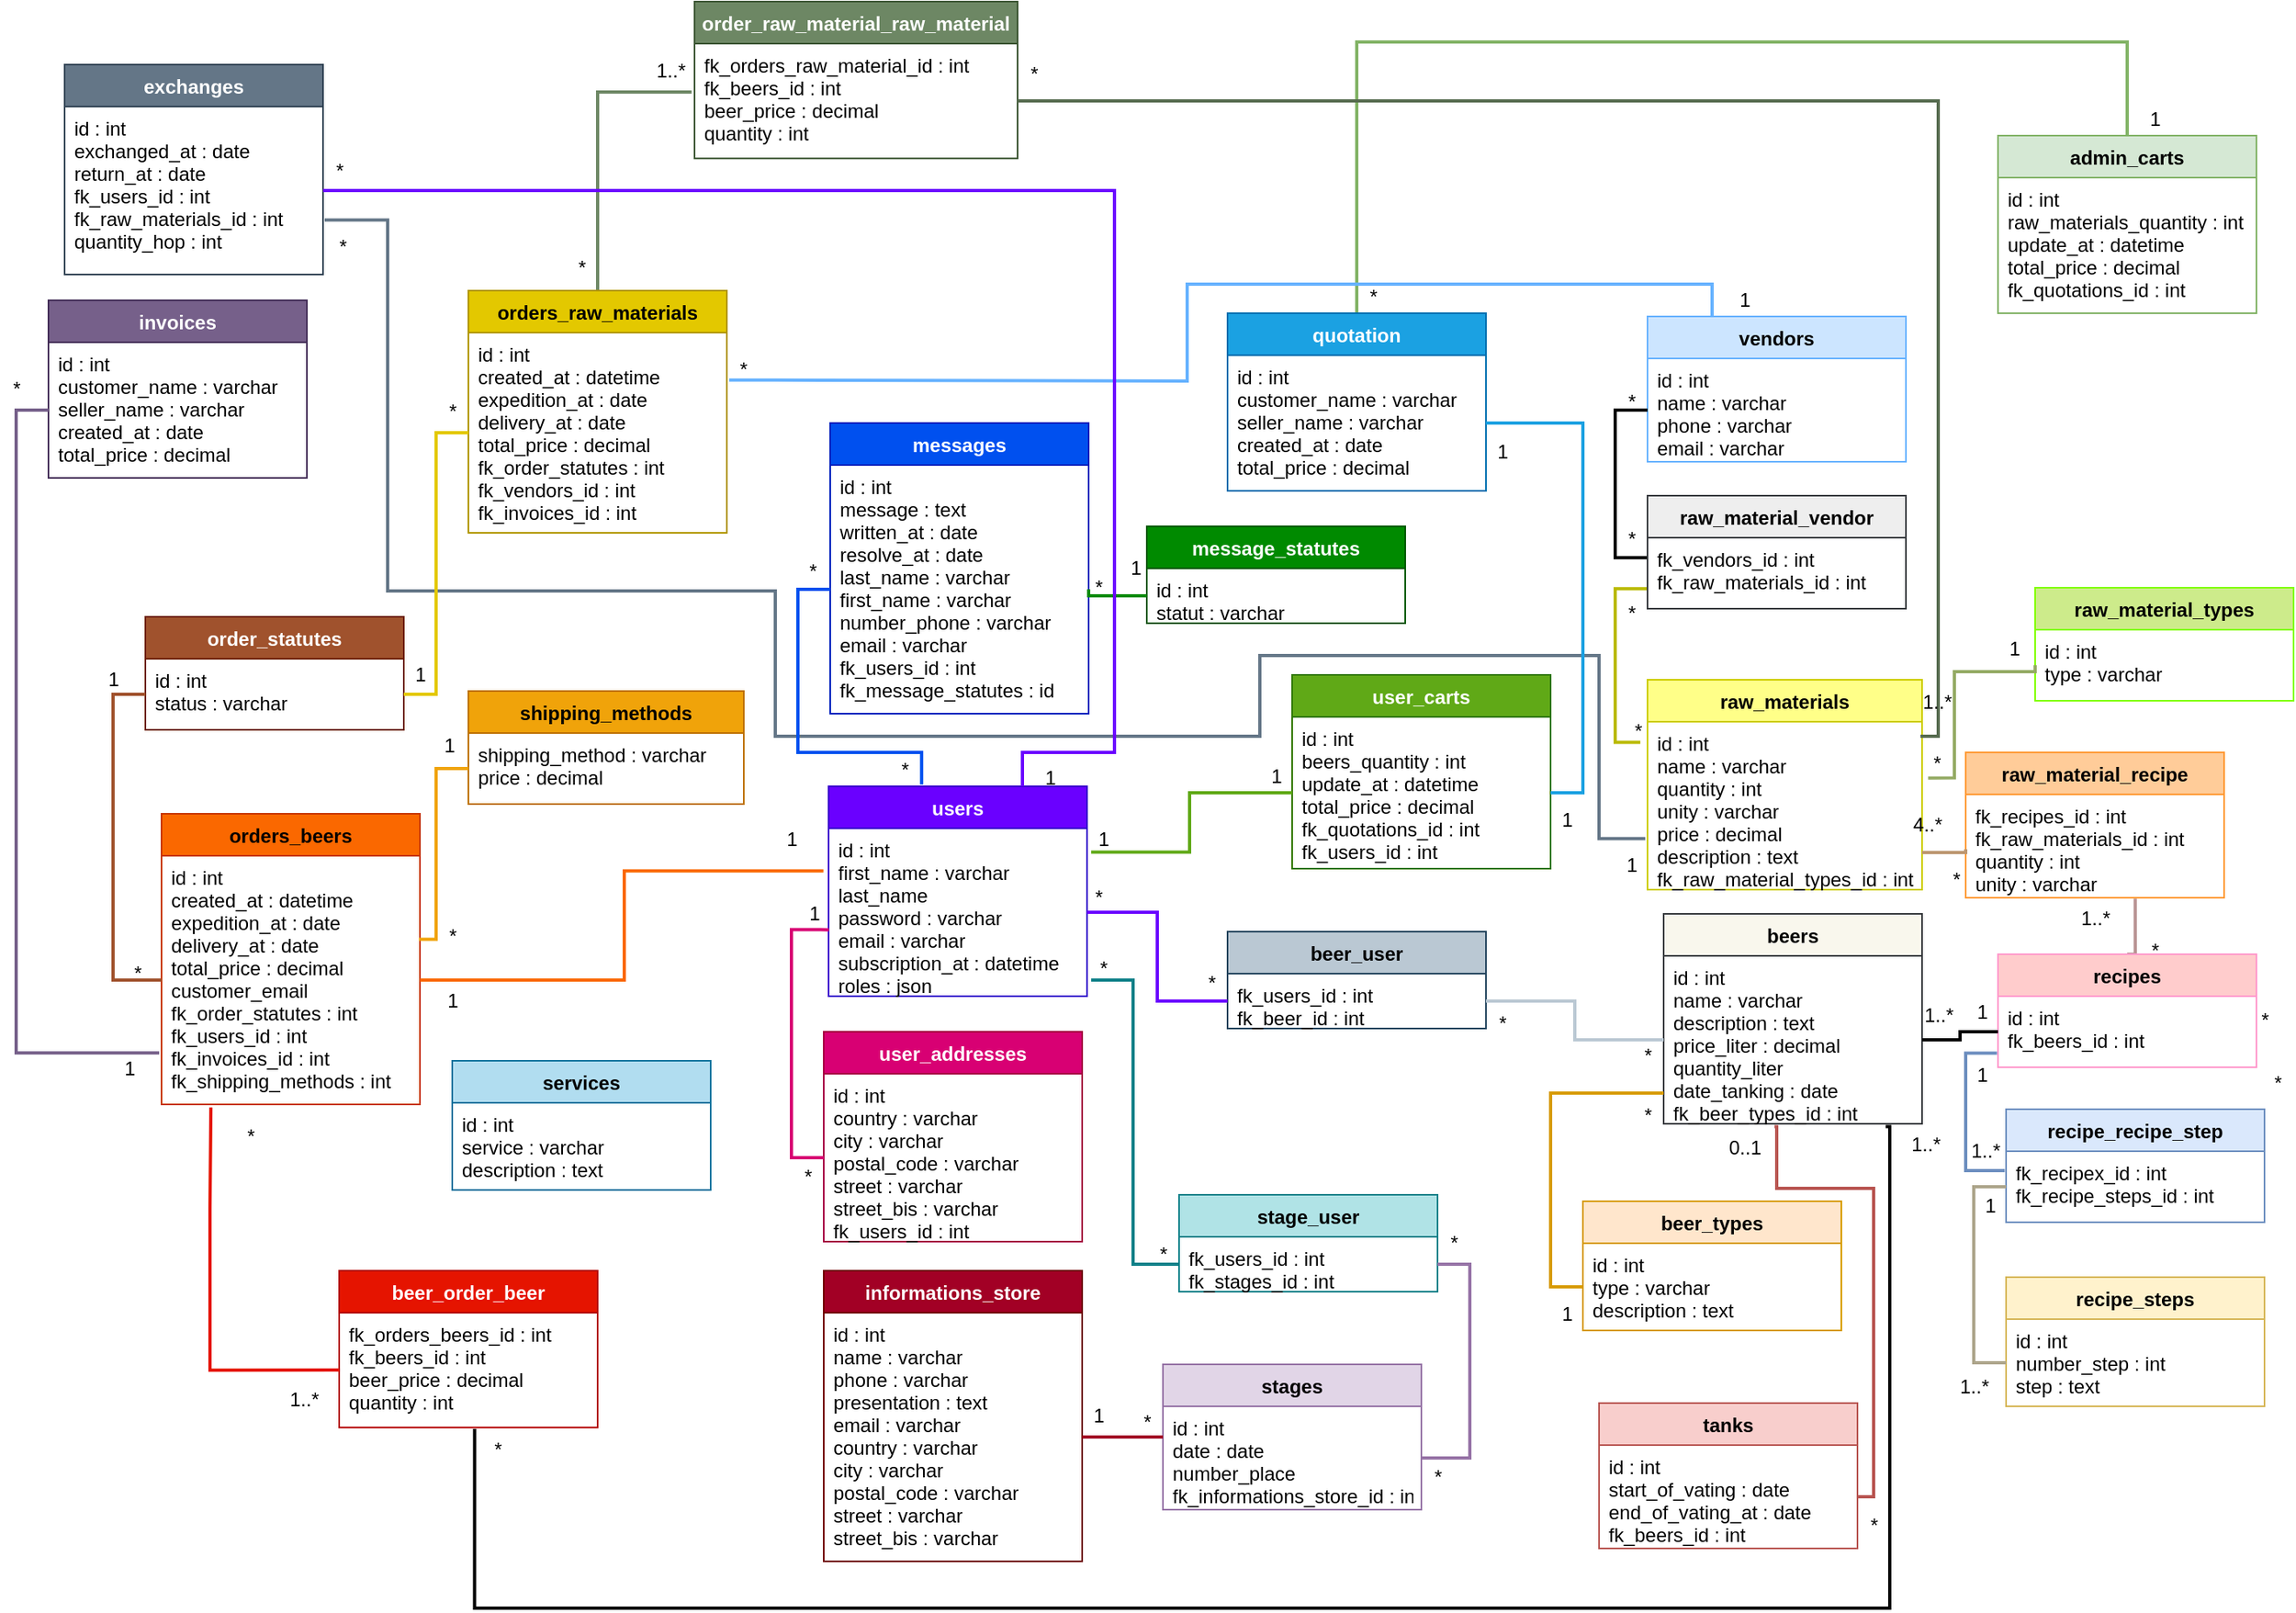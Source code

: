 <mxfile version="19.0.2" type="github">
  <diagram id="3joNfqiMldyADx630EAr" name="Page-1">
    <mxGraphModel dx="2207" dy="2201" grid="1" gridSize="10" guides="1" tooltips="1" connect="1" arrows="1" fold="1" page="1" pageScale="1" pageWidth="1169" pageHeight="1654" math="0" shadow="0">
      <root>
        <mxCell id="0" />
        <mxCell id="1" parent="0" />
        <mxCell id="xe1XbNpkh3Ero6X11A4U-101" value="users" style="swimlane;fontStyle=1;align=center;verticalAlign=top;childLayout=stackLayout;horizontal=1;startSize=26;horizontalStack=0;resizeParent=1;resizeParentMax=0;resizeLast=0;collapsible=1;marginBottom=0;fillColor=#6a00ff;fontColor=#ffffff;strokeColor=#3700CC;" parent="1" vertex="1">
          <mxGeometry x="53" y="311" width="160" height="130" as="geometry" />
        </mxCell>
        <mxCell id="xe1XbNpkh3Ero6X11A4U-102" value="id : int&#xa;first_name : varchar&#xa;last_name&#xa;password : varchar&#xa;email : varchar&#xa;subscription_at : datetime&#xa;roles : json" style="text;strokeColor=none;fillColor=none;align=left;verticalAlign=top;spacingLeft=4;spacingRight=4;overflow=hidden;rotatable=0;points=[[0,0.5],[1,0.5]];portConstraint=eastwest;" parent="xe1XbNpkh3Ero6X11A4U-101" vertex="1">
          <mxGeometry y="26" width="160" height="104" as="geometry" />
        </mxCell>
        <mxCell id="xe1XbNpkh3Ero6X11A4U-316" style="edgeStyle=orthogonalEdgeStyle;rounded=0;orthogonalLoop=1;jettySize=auto;html=1;entryX=0.524;entryY=1.013;entryDx=0;entryDy=0;entryPerimeter=0;endArrow=none;endFill=0;exitX=0.859;exitY=1.017;exitDx=0;exitDy=0;exitPerimeter=0;strokeWidth=2;" parent="1" source="xe1XbNpkh3Ero6X11A4U-106" target="xe1XbNpkh3Ero6X11A4U-286" edge="1">
          <mxGeometry relative="1" as="geometry">
            <mxPoint x="700" y="520" as="sourcePoint" />
            <Array as="points">
              <mxPoint x="710" y="522" />
              <mxPoint x="710" y="820" />
              <mxPoint x="-166" y="820" />
            </Array>
          </mxGeometry>
        </mxCell>
        <mxCell id="xe1XbNpkh3Ero6X11A4U-105" value="beers" style="swimlane;fontStyle=1;align=center;verticalAlign=top;childLayout=stackLayout;horizontal=1;startSize=26;horizontalStack=0;resizeParent=1;resizeParentMax=0;resizeLast=0;collapsible=1;marginBottom=0;fillColor=#f9f7ed;strokeColor=#36393d;" parent="1" vertex="1">
          <mxGeometry x="570" y="390" width="160" height="130" as="geometry" />
        </mxCell>
        <mxCell id="xe1XbNpkh3Ero6X11A4U-106" value="id : int&#xa;name : varchar&#xa;description : text &#xa;price_liter : decimal&#xa;quantity_liter&#xa;date_tanking : date&#xa;fk_beer_types_id : int" style="text;strokeColor=none;fillColor=none;align=left;verticalAlign=top;spacingLeft=4;spacingRight=4;overflow=hidden;rotatable=0;points=[[0,0.5],[1,0.5]];portConstraint=eastwest;" parent="xe1XbNpkh3Ero6X11A4U-105" vertex="1">
          <mxGeometry y="26" width="160" height="104" as="geometry" />
        </mxCell>
        <mxCell id="xe1XbNpkh3Ero6X11A4U-107" value="beer_types" style="swimlane;fontStyle=1;align=center;verticalAlign=top;childLayout=stackLayout;horizontal=1;startSize=26;horizontalStack=0;resizeParent=1;resizeParentMax=0;resizeLast=0;collapsible=1;marginBottom=0;fillColor=#ffe6cc;strokeColor=#d79b00;" parent="1" vertex="1">
          <mxGeometry x="520" y="568" width="160" height="80" as="geometry" />
        </mxCell>
        <mxCell id="xe1XbNpkh3Ero6X11A4U-108" value="id : int&#xa;type : varchar&#xa;description : text" style="text;strokeColor=none;fillColor=none;align=left;verticalAlign=top;spacingLeft=4;spacingRight=4;overflow=hidden;rotatable=0;points=[[0,0.5],[1,0.5]];portConstraint=eastwest;" parent="xe1XbNpkh3Ero6X11A4U-107" vertex="1">
          <mxGeometry y="26" width="160" height="54" as="geometry" />
        </mxCell>
        <mxCell id="xe1XbNpkh3Ero6X11A4U-109" value="messages" style="swimlane;fontStyle=1;align=center;verticalAlign=top;childLayout=stackLayout;horizontal=1;startSize=26;horizontalStack=0;resizeParent=1;resizeParentMax=0;resizeLast=0;collapsible=1;marginBottom=0;fillColor=#0050ef;fontColor=#ffffff;strokeColor=#001DBC;" parent="1" vertex="1">
          <mxGeometry x="54" y="86" width="160" height="180" as="geometry" />
        </mxCell>
        <mxCell id="xe1XbNpkh3Ero6X11A4U-110" value="id : int&#xa;message : text&#xa;written_at : date&#xa;resolve_at : date&#xa;last_name : varchar&#xa;first_name : varchar&#xa;number_phone : varchar&#xa;email : varchar&#xa;fk_users_id : int&#xa;fk_message_statutes : id" style="text;strokeColor=none;fillColor=none;align=left;verticalAlign=top;spacingLeft=4;spacingRight=4;overflow=hidden;rotatable=0;points=[[0,0.5],[1,0.5]];portConstraint=eastwest;" parent="xe1XbNpkh3Ero6X11A4U-109" vertex="1">
          <mxGeometry y="26" width="160" height="154" as="geometry" />
        </mxCell>
        <mxCell id="xe1XbNpkh3Ero6X11A4U-111" value="informations_store" style="swimlane;fontStyle=1;align=center;verticalAlign=top;childLayout=stackLayout;horizontal=1;startSize=26;horizontalStack=0;resizeParent=1;resizeParentMax=0;resizeLast=0;collapsible=1;marginBottom=0;fillColor=#a20025;fontColor=#ffffff;strokeColor=#6F0000;" parent="1" vertex="1">
          <mxGeometry x="50" y="611" width="160" height="180" as="geometry" />
        </mxCell>
        <mxCell id="xe1XbNpkh3Ero6X11A4U-112" value="id : int&#xa;name : varchar&#xa;phone : varchar&#xa;presentation : text&#xa;email : varchar&#xa;country : varchar&#xa;city : varchar&#xa;postal_code : varchar&#xa;street : varchar&#xa;street_bis : varchar" style="text;strokeColor=none;fillColor=none;align=left;verticalAlign=top;spacingLeft=4;spacingRight=4;overflow=hidden;rotatable=0;points=[[0,0.5],[1,0.5]];portConstraint=eastwest;" parent="xe1XbNpkh3Ero6X11A4U-111" vertex="1">
          <mxGeometry y="26" width="160" height="154" as="geometry" />
        </mxCell>
        <mxCell id="xe1XbNpkh3Ero6X11A4U-113" value="stages" style="swimlane;fontStyle=1;align=center;verticalAlign=top;childLayout=stackLayout;horizontal=1;startSize=26;horizontalStack=0;resizeParent=1;resizeParentMax=0;resizeLast=0;collapsible=1;marginBottom=0;fillColor=#e1d5e7;strokeColor=#9673a6;" parent="1" vertex="1">
          <mxGeometry x="260" y="669" width="160" height="90" as="geometry" />
        </mxCell>
        <mxCell id="xe1XbNpkh3Ero6X11A4U-114" value="id : int&#xa;date : date&#xa;number_place&#xa;fk_informations_store_id : int" style="text;strokeColor=none;fillColor=none;align=left;verticalAlign=top;spacingLeft=4;spacingRight=4;overflow=hidden;rotatable=0;points=[[0,0.5],[1,0.5]];portConstraint=eastwest;" parent="xe1XbNpkh3Ero6X11A4U-113" vertex="1">
          <mxGeometry y="26" width="160" height="64" as="geometry" />
        </mxCell>
        <mxCell id="xe1XbNpkh3Ero6X11A4U-117" value="vendors" style="swimlane;fontStyle=1;align=center;verticalAlign=top;childLayout=stackLayout;horizontal=1;startSize=26;horizontalStack=0;resizeParent=1;resizeParentMax=0;resizeLast=0;collapsible=1;marginBottom=0;fillColor=#cce5ff;strokeColor=#66B2FF;" parent="1" vertex="1">
          <mxGeometry x="560" y="20" width="160" height="90" as="geometry" />
        </mxCell>
        <mxCell id="xe1XbNpkh3Ero6X11A4U-118" value="id : int&#xa;name : varchar&#xa;phone : varchar&#xa;email : varchar" style="text;strokeColor=none;fillColor=none;align=left;verticalAlign=top;spacingLeft=4;spacingRight=4;overflow=hidden;rotatable=0;points=[[0,0.5],[1,0.5]];portConstraint=eastwest;" parent="xe1XbNpkh3Ero6X11A4U-117" vertex="1">
          <mxGeometry y="26" width="160" height="64" as="geometry" />
        </mxCell>
        <mxCell id="xe1XbNpkh3Ero6X11A4U-119" value="raw_materials" style="swimlane;fontStyle=1;align=center;verticalAlign=top;childLayout=stackLayout;horizontal=1;startSize=26;horizontalStack=0;resizeParent=1;resizeParentMax=0;resizeLast=0;collapsible=1;marginBottom=0;fillColor=#ffff88;strokeColor=#CCCC00;" parent="1" vertex="1">
          <mxGeometry x="560" y="245" width="170" height="130" as="geometry" />
        </mxCell>
        <mxCell id="xe1XbNpkh3Ero6X11A4U-120" value="id : int&#xa;name : varchar&#xa;quantity : int&#xa;unity : varchar&#xa;price : decimal&#xa;description : text&#xa;fk_raw_material_types_id : int" style="text;strokeColor=none;fillColor=none;align=left;verticalAlign=top;spacingLeft=4;spacingRight=4;overflow=hidden;rotatable=0;points=[[0,0.5],[1,0.5]];portConstraint=eastwest;" parent="xe1XbNpkh3Ero6X11A4U-119" vertex="1">
          <mxGeometry y="26" width="170" height="104" as="geometry" />
        </mxCell>
        <mxCell id="xe1XbNpkh3Ero6X11A4U-121" value="tanks" style="swimlane;fontStyle=1;align=center;verticalAlign=top;childLayout=stackLayout;horizontal=1;startSize=26;horizontalStack=0;resizeParent=1;resizeParentMax=0;resizeLast=0;collapsible=1;marginBottom=0;fillColor=#f8cecc;strokeColor=#b85450;" parent="1" vertex="1">
          <mxGeometry x="530" y="693" width="160" height="90" as="geometry" />
        </mxCell>
        <mxCell id="xe1XbNpkh3Ero6X11A4U-122" value="id : int&#xa;start_of_vating : date&#xa;end_of_vating_at : date&#xa;fk_beers_id : int" style="text;strokeColor=none;fillColor=none;align=left;verticalAlign=top;spacingLeft=4;spacingRight=4;overflow=hidden;rotatable=0;points=[[0,0.5],[1,0.5]];portConstraint=eastwest;" parent="xe1XbNpkh3Ero6X11A4U-121" vertex="1">
          <mxGeometry y="26" width="160" height="64" as="geometry" />
        </mxCell>
        <mxCell id="gUZQ7vSBkwNOp9sSndBg-8" style="edgeStyle=orthogonalEdgeStyle;rounded=0;orthogonalLoop=1;jettySize=auto;html=1;endArrow=none;endFill=0;entryX=-0.008;entryY=0.696;entryDx=0;entryDy=0;entryPerimeter=0;exitX=1.006;exitY=0.675;exitDx=0;exitDy=0;exitPerimeter=0;strokeWidth=2;strokeColor=#647687;" parent="1" source="xe1XbNpkh3Ero6X11A4U-126" target="xe1XbNpkh3Ero6X11A4U-120" edge="1">
          <mxGeometry relative="1" as="geometry">
            <mxPoint x="550" y="341.6" as="targetPoint" />
            <Array as="points">
              <mxPoint x="-220" y="-40" />
              <mxPoint x="-220" y="190" />
              <mxPoint x="20" y="190" />
              <mxPoint x="20" y="280" />
              <mxPoint x="320" y="280" />
              <mxPoint x="320" y="230" />
              <mxPoint x="530" y="230" />
              <mxPoint x="530" y="343" />
            </Array>
          </mxGeometry>
        </mxCell>
        <mxCell id="xe1XbNpkh3Ero6X11A4U-125" value="exchanges" style="swimlane;fontStyle=1;align=center;verticalAlign=top;childLayout=stackLayout;horizontal=1;startSize=26;horizontalStack=0;resizeParent=1;resizeParentMax=0;resizeLast=0;collapsible=1;marginBottom=0;fillColor=#647687;fontColor=#ffffff;strokeColor=#314354;" parent="1" vertex="1">
          <mxGeometry x="-420" y="-136" width="160" height="130" as="geometry" />
        </mxCell>
        <mxCell id="xe1XbNpkh3Ero6X11A4U-126" value="id : int&#xa;exchanged_at : date&#xa;return_at : date&#xa;fk_users_id : int&#xa;fk_raw_materials_id : int&#xa;quantity_hop : int" style="text;strokeColor=none;fillColor=none;align=left;verticalAlign=top;spacingLeft=4;spacingRight=4;overflow=hidden;rotatable=0;points=[[0,0.5],[1,0.5]];portConstraint=eastwest;" parent="xe1XbNpkh3Ero6X11A4U-125" vertex="1">
          <mxGeometry y="26" width="160" height="104" as="geometry" />
        </mxCell>
        <mxCell id="xe1XbNpkh3Ero6X11A4U-131" value="user_carts" style="swimlane;fontStyle=1;align=center;verticalAlign=top;childLayout=stackLayout;horizontal=1;startSize=26;horizontalStack=0;resizeParent=1;resizeParentMax=0;resizeLast=0;collapsible=1;marginBottom=0;fillColor=#60a917;fontColor=#ffffff;strokeColor=#2D7600;" parent="1" vertex="1">
          <mxGeometry x="340" y="242" width="160" height="120" as="geometry" />
        </mxCell>
        <mxCell id="xe1XbNpkh3Ero6X11A4U-132" value="id : int&#xa;beers_quantity : int&#xa;update_at : datetime&#xa;total_price : decimal&#xa;fk_quotations_id : int&#xa;fk_users_id : int" style="text;strokeColor=none;fillColor=none;align=left;verticalAlign=top;spacingLeft=4;spacingRight=4;overflow=hidden;rotatable=0;points=[[0,0.5],[1,0.5]];portConstraint=eastwest;" parent="xe1XbNpkh3Ero6X11A4U-131" vertex="1">
          <mxGeometry y="26" width="160" height="94" as="geometry" />
        </mxCell>
        <mxCell id="xe1XbNpkh3Ero6X11A4U-333" style="edgeStyle=orthogonalEdgeStyle;rounded=0;orthogonalLoop=1;jettySize=auto;html=1;entryX=-0.009;entryY=0.422;entryDx=0;entryDy=0;entryPerimeter=0;endArrow=none;endFill=0;strokeWidth=2;strokeColor=#6D8764;" parent="1" source="xe1XbNpkh3Ero6X11A4U-133" target="xe1XbNpkh3Ero6X11A4U-328" edge="1">
          <mxGeometry relative="1" as="geometry" />
        </mxCell>
        <mxCell id="xe1XbNpkh3Ero6X11A4U-133" value="orders_raw_materials" style="swimlane;fontStyle=1;align=center;verticalAlign=top;childLayout=stackLayout;horizontal=1;startSize=26;horizontalStack=0;resizeParent=1;resizeParentMax=0;resizeLast=0;collapsible=1;marginBottom=0;fillColor=#e3c800;fontColor=#000000;strokeColor=#B09500;" parent="1" vertex="1">
          <mxGeometry x="-170" y="4" width="160" height="150" as="geometry" />
        </mxCell>
        <mxCell id="xe1XbNpkh3Ero6X11A4U-134" value="id : int&#xa;created_at : datetime&#xa;expedition_at : date&#xa;delivery_at : date&#xa;total_price : decimal&#xa;fk_order_statutes : int&#xa;fk_vendors_id : int&#xa;fk_invoices_id : int&#xa;" style="text;strokeColor=none;fillColor=none;align=left;verticalAlign=top;spacingLeft=4;spacingRight=4;overflow=hidden;rotatable=0;points=[[0,0.5],[1,0.5]];portConstraint=eastwest;" parent="xe1XbNpkh3Ero6X11A4U-133" vertex="1">
          <mxGeometry y="26" width="160" height="124" as="geometry" />
        </mxCell>
        <mxCell id="xe1XbNpkh3Ero6X11A4U-135" value="orders_beers" style="swimlane;fontStyle=1;align=center;verticalAlign=top;childLayout=stackLayout;horizontal=1;startSize=26;horizontalStack=0;resizeParent=1;resizeParentMax=0;resizeLast=0;collapsible=1;marginBottom=0;fillColor=#fa6800;fontColor=#000000;strokeColor=#C73500;" parent="1" vertex="1">
          <mxGeometry x="-360" y="328" width="160" height="180" as="geometry" />
        </mxCell>
        <mxCell id="xe1XbNpkh3Ero6X11A4U-136" value="id : int&#xa;created_at : datetime&#xa;expedition_at : date&#xa;delivery_at : date&#xa;total_price : decimal&#xa;customer_email&#xa;fk_order_statutes : int&#xa;fk_users_id : int&#xa;fk_invoices_id : int&#xa;fk_shipping_methods : int" style="text;strokeColor=none;fillColor=none;align=left;verticalAlign=top;spacingLeft=4;spacingRight=4;overflow=hidden;rotatable=0;points=[[0,0.5],[1,0.5]];portConstraint=eastwest;" parent="xe1XbNpkh3Ero6X11A4U-135" vertex="1">
          <mxGeometry y="26" width="160" height="154" as="geometry" />
        </mxCell>
        <mxCell id="xe1XbNpkh3Ero6X11A4U-137" value="user_addresses" style="swimlane;fontStyle=1;align=center;verticalAlign=top;childLayout=stackLayout;horizontal=1;startSize=26;horizontalStack=0;resizeParent=1;resizeParentMax=0;resizeLast=0;collapsible=1;marginBottom=0;fillColor=#d80073;fontColor=#ffffff;strokeColor=#A50040;" parent="1" vertex="1">
          <mxGeometry x="50" y="463" width="160" height="130" as="geometry" />
        </mxCell>
        <mxCell id="xe1XbNpkh3Ero6X11A4U-138" value="id : int&#xa;country : varchar&#xa;city : varchar&#xa;postal_code : varchar&#xa;street : varchar&#xa;street_bis : varchar&#xa;fk_users_id : int" style="text;strokeColor=none;fillColor=none;align=left;verticalAlign=top;spacingLeft=4;spacingRight=4;overflow=hidden;rotatable=0;points=[[0,0.5],[1,0.5]];portConstraint=eastwest;" parent="xe1XbNpkh3Ero6X11A4U-137" vertex="1">
          <mxGeometry y="26" width="160" height="104" as="geometry" />
        </mxCell>
        <mxCell id="xe1XbNpkh3Ero6X11A4U-141" value="*" style="text;html=1;align=center;verticalAlign=middle;resizable=0;points=[];autosize=1;strokeColor=none;fillColor=none;" parent="1" vertex="1">
          <mxGeometry x="30" y="543" width="20" height="20" as="geometry" />
        </mxCell>
        <mxCell id="xe1XbNpkh3Ero6X11A4U-142" value="services" style="swimlane;fontStyle=1;align=center;verticalAlign=top;childLayout=stackLayout;horizontal=1;startSize=26;horizontalStack=0;resizeParent=1;resizeParentMax=0;resizeLast=0;collapsible=1;marginBottom=0;fillColor=#b1ddf0;strokeColor=#10739e;" parent="1" vertex="1">
          <mxGeometry x="-180" y="481" width="160" height="80" as="geometry" />
        </mxCell>
        <mxCell id="xe1XbNpkh3Ero6X11A4U-143" value="id : int&#xa;service : varchar&#xa;description : text" style="text;strokeColor=none;fillColor=none;align=left;verticalAlign=top;spacingLeft=4;spacingRight=4;overflow=hidden;rotatable=0;points=[[0,0.5],[1,0.5]];portConstraint=eastwest;" parent="xe1XbNpkh3Ero6X11A4U-142" vertex="1">
          <mxGeometry y="26" width="160" height="54" as="geometry" />
        </mxCell>
        <mxCell id="xe1XbNpkh3Ero6X11A4U-153" value="stage_user" style="swimlane;fontStyle=1;align=center;verticalAlign=top;childLayout=stackLayout;horizontal=1;startSize=26;horizontalStack=0;resizeParent=1;resizeParentMax=0;resizeLast=0;collapsible=1;marginBottom=0;fillColor=#b0e3e6;strokeColor=#0e8088;" parent="1" vertex="1">
          <mxGeometry x="270" y="564" width="160" height="60" as="geometry" />
        </mxCell>
        <mxCell id="xe1XbNpkh3Ero6X11A4U-154" value="fk_users_id : int&#xa;fk_stages_id : int" style="text;strokeColor=none;fillColor=none;align=left;verticalAlign=top;spacingLeft=4;spacingRight=4;overflow=hidden;rotatable=0;points=[[0,0.5],[1,0.5]];portConstraint=eastwest;" parent="xe1XbNpkh3Ero6X11A4U-153" vertex="1">
          <mxGeometry y="26" width="160" height="34" as="geometry" />
        </mxCell>
        <mxCell id="xe1XbNpkh3Ero6X11A4U-156" value="" style="group" parent="1" vertex="1" connectable="0">
          <mxGeometry x="34" y="351" width="20" height="20" as="geometry" />
        </mxCell>
        <mxCell id="xe1XbNpkh3Ero6X11A4U-139" style="edgeStyle=orthogonalEdgeStyle;rounded=0;orthogonalLoop=1;jettySize=auto;html=1;exitX=0;exitY=0.5;exitDx=0;exitDy=0;entryX=0.001;entryY=0.604;entryDx=0;entryDy=0;entryPerimeter=0;endArrow=none;endFill=0;strokeWidth=2;strokeColor=#D80073;" parent="xe1XbNpkh3Ero6X11A4U-156" source="xe1XbNpkh3Ero6X11A4U-138" target="xe1XbNpkh3Ero6X11A4U-102" edge="1">
          <mxGeometry relative="1" as="geometry" />
        </mxCell>
        <mxCell id="xe1XbNpkh3Ero6X11A4U-157" style="edgeStyle=orthogonalEdgeStyle;rounded=0;orthogonalLoop=1;jettySize=auto;html=1;exitX=1;exitY=0.5;exitDx=0;exitDy=0;entryX=1;entryY=0.5;entryDx=0;entryDy=0;endArrow=none;endFill=0;strokeWidth=2;strokeColor=#9673A6;" parent="1" source="xe1XbNpkh3Ero6X11A4U-114" target="xe1XbNpkh3Ero6X11A4U-154" edge="1">
          <mxGeometry relative="1" as="geometry" />
        </mxCell>
        <mxCell id="xe1XbNpkh3Ero6X11A4U-158" style="edgeStyle=orthogonalEdgeStyle;rounded=0;orthogonalLoop=1;jettySize=auto;html=1;exitX=1.016;exitY=0.904;exitDx=0;exitDy=0;entryX=0;entryY=0.5;entryDx=0;entryDy=0;endArrow=none;endFill=0;exitPerimeter=0;strokeWidth=2;strokeColor=#0E8088;" parent="1" source="xe1XbNpkh3Ero6X11A4U-102" target="xe1XbNpkh3Ero6X11A4U-154" edge="1">
          <mxGeometry relative="1" as="geometry" />
        </mxCell>
        <mxCell id="xe1XbNpkh3Ero6X11A4U-159" value="*" style="text;html=1;align=center;verticalAlign=middle;resizable=0;points=[];autosize=1;strokeColor=none;fillColor=none;" parent="1" vertex="1">
          <mxGeometry x="430" y="584" width="20" height="20" as="geometry" />
        </mxCell>
        <mxCell id="xe1XbNpkh3Ero6X11A4U-160" value="*" style="text;html=1;align=center;verticalAlign=middle;resizable=0;points=[];autosize=1;strokeColor=none;fillColor=none;" parent="1" vertex="1">
          <mxGeometry x="420" y="729" width="20" height="20" as="geometry" />
        </mxCell>
        <mxCell id="xe1XbNpkh3Ero6X11A4U-161" value="*" style="text;html=1;align=center;verticalAlign=middle;resizable=0;points=[];autosize=1;strokeColor=none;fillColor=none;" parent="1" vertex="1">
          <mxGeometry x="213" y="414" width="20" height="20" as="geometry" />
        </mxCell>
        <mxCell id="xe1XbNpkh3Ero6X11A4U-162" value="*" style="text;html=1;align=center;verticalAlign=middle;resizable=0;points=[];autosize=1;strokeColor=none;fillColor=none;" parent="1" vertex="1">
          <mxGeometry x="250" y="591" width="20" height="20" as="geometry" />
        </mxCell>
        <mxCell id="xe1XbNpkh3Ero6X11A4U-164" value="message_statutes" style="swimlane;fontStyle=1;align=center;verticalAlign=top;childLayout=stackLayout;horizontal=1;startSize=26;horizontalStack=0;resizeParent=1;resizeParentMax=0;resizeLast=0;collapsible=1;marginBottom=0;fillColor=#008a00;fontColor=#ffffff;strokeColor=#005700;" parent="1" vertex="1">
          <mxGeometry x="250" y="150" width="160" height="60" as="geometry" />
        </mxCell>
        <mxCell id="xe1XbNpkh3Ero6X11A4U-165" value="id : int&#xa;statut : varchar" style="text;strokeColor=none;fillColor=none;align=left;verticalAlign=top;spacingLeft=4;spacingRight=4;overflow=hidden;rotatable=0;points=[[0,0.5],[1,0.5]];portConstraint=eastwest;" parent="xe1XbNpkh3Ero6X11A4U-164" vertex="1">
          <mxGeometry y="26" width="160" height="34" as="geometry" />
        </mxCell>
        <mxCell id="xe1XbNpkh3Ero6X11A4U-140" value="1" style="text;html=1;align=center;verticalAlign=middle;resizable=0;points=[];autosize=1;strokeColor=none;fillColor=none;" parent="1" vertex="1">
          <mxGeometry x="34" y="380" width="20" height="20" as="geometry" />
        </mxCell>
        <mxCell id="xe1XbNpkh3Ero6X11A4U-166" style="edgeStyle=orthogonalEdgeStyle;rounded=0;orthogonalLoop=1;jettySize=auto;html=1;exitX=0;exitY=0.5;exitDx=0;exitDy=0;entryX=0.36;entryY=-0.009;entryDx=0;entryDy=0;entryPerimeter=0;endArrow=none;endFill=0;strokeWidth=2;strokeColor=#0050EF;" parent="1" source="xe1XbNpkh3Ero6X11A4U-110" target="xe1XbNpkh3Ero6X11A4U-101" edge="1">
          <mxGeometry relative="1" as="geometry">
            <Array as="points">
              <mxPoint x="34" y="189" />
              <mxPoint x="34" y="290" />
              <mxPoint x="111" y="290" />
            </Array>
          </mxGeometry>
        </mxCell>
        <mxCell id="xe1XbNpkh3Ero6X11A4U-167" value="*" style="text;html=1;align=center;verticalAlign=middle;resizable=0;points=[];autosize=1;strokeColor=none;fillColor=none;" parent="1" vertex="1">
          <mxGeometry x="90" y="291" width="20" height="20" as="geometry" />
        </mxCell>
        <mxCell id="xe1XbNpkh3Ero6X11A4U-168" value="*" style="text;html=1;align=center;verticalAlign=middle;resizable=0;points=[];autosize=1;strokeColor=none;fillColor=none;" parent="1" vertex="1">
          <mxGeometry x="33" y="168" width="20" height="20" as="geometry" />
        </mxCell>
        <mxCell id="xe1XbNpkh3Ero6X11A4U-169" style="edgeStyle=orthogonalEdgeStyle;rounded=0;orthogonalLoop=1;jettySize=auto;html=1;exitX=0;exitY=0.5;exitDx=0;exitDy=0;entryX=1;entryY=0.5;entryDx=0;entryDy=0;endArrow=none;endFill=0;strokeWidth=2;strokeColor=#008A00;" parent="1" source="xe1XbNpkh3Ero6X11A4U-165" target="xe1XbNpkh3Ero6X11A4U-110" edge="1">
          <mxGeometry relative="1" as="geometry" />
        </mxCell>
        <mxCell id="xe1XbNpkh3Ero6X11A4U-170" value="*" style="text;html=1;align=center;verticalAlign=middle;resizable=0;points=[];autosize=1;strokeColor=none;fillColor=none;" parent="1" vertex="1">
          <mxGeometry x="210" y="178" width="20" height="20" as="geometry" />
        </mxCell>
        <mxCell id="xe1XbNpkh3Ero6X11A4U-171" value="1" style="text;html=1;align=center;verticalAlign=middle;resizable=0;points=[];autosize=1;strokeColor=none;fillColor=none;" parent="1" vertex="1">
          <mxGeometry x="233" y="166" width="20" height="20" as="geometry" />
        </mxCell>
        <mxCell id="xe1XbNpkh3Ero6X11A4U-303" style="edgeStyle=orthogonalEdgeStyle;rounded=0;orthogonalLoop=1;jettySize=auto;html=1;exitX=0.5;exitY=0;exitDx=0;exitDy=0;endArrow=none;endFill=0;strokeWidth=2;strokeColor=#82B366;" parent="1" source="xe1XbNpkh3Ero6X11A4U-172" target="xe1XbNpkh3Ero6X11A4U-295" edge="1">
          <mxGeometry relative="1" as="geometry">
            <Array as="points">
              <mxPoint x="857" y="-150" />
              <mxPoint x="380" y="-150" />
            </Array>
          </mxGeometry>
        </mxCell>
        <mxCell id="xe1XbNpkh3Ero6X11A4U-172" value="admin_carts" style="swimlane;fontStyle=1;align=center;verticalAlign=top;childLayout=stackLayout;horizontal=1;startSize=26;horizontalStack=0;resizeParent=1;resizeParentMax=0;resizeLast=0;collapsible=1;marginBottom=0;fillColor=#d5e8d4;strokeColor=#82b366;" parent="1" vertex="1">
          <mxGeometry x="777" y="-92" width="160" height="110" as="geometry" />
        </mxCell>
        <mxCell id="xe1XbNpkh3Ero6X11A4U-173" value="id : int&#xa;raw_materials_quantity : int&#xa;update_at : datetime&#xa;total_price : decimal&#xa;fk_quotations_id : int&#xa;" style="text;strokeColor=none;fillColor=none;align=left;verticalAlign=top;spacingLeft=4;spacingRight=4;overflow=hidden;rotatable=0;points=[[0,0.5],[1,0.5]];portConstraint=eastwest;" parent="xe1XbNpkh3Ero6X11A4U-172" vertex="1">
          <mxGeometry y="26" width="160" height="84" as="geometry" />
        </mxCell>
        <mxCell id="xe1XbNpkh3Ero6X11A4U-174" style="edgeStyle=orthogonalEdgeStyle;rounded=0;orthogonalLoop=1;jettySize=auto;html=1;exitX=0;exitY=0.5;exitDx=0;exitDy=0;entryX=1.016;entryY=0.142;entryDx=0;entryDy=0;entryPerimeter=0;endArrow=none;endFill=0;strokeWidth=2;strokeColor=#60A917;" parent="1" source="xe1XbNpkh3Ero6X11A4U-132" target="xe1XbNpkh3Ero6X11A4U-102" edge="1">
          <mxGeometry relative="1" as="geometry" />
        </mxCell>
        <mxCell id="xe1XbNpkh3Ero6X11A4U-175" value="1" style="text;html=1;align=center;verticalAlign=middle;resizable=0;points=[];autosize=1;strokeColor=none;fillColor=none;" parent="1" vertex="1">
          <mxGeometry x="320" y="295" width="20" height="20" as="geometry" />
        </mxCell>
        <mxCell id="xe1XbNpkh3Ero6X11A4U-176" value="1" style="text;html=1;align=center;verticalAlign=middle;resizable=0;points=[];autosize=1;strokeColor=none;fillColor=none;" parent="1" vertex="1">
          <mxGeometry x="213" y="334" width="20" height="20" as="geometry" />
        </mxCell>
        <mxCell id="xe1XbNpkh3Ero6X11A4U-177" value="raw_material_vendor" style="swimlane;fontStyle=1;align=center;verticalAlign=top;childLayout=stackLayout;horizontal=1;startSize=26;horizontalStack=0;resizeParent=1;resizeParentMax=0;resizeLast=0;collapsible=1;marginBottom=0;fillColor=#eeeeee;strokeColor=#36393d;" parent="1" vertex="1">
          <mxGeometry x="560" y="131" width="160" height="70" as="geometry" />
        </mxCell>
        <mxCell id="xe1XbNpkh3Ero6X11A4U-178" value="fk_vendors_id : int&#xa;fk_raw_materials_id : int" style="text;strokeColor=none;fillColor=none;align=left;verticalAlign=top;spacingLeft=4;spacingRight=4;overflow=hidden;rotatable=0;points=[[0,0.5],[1,0.5]];portConstraint=eastwest;" parent="xe1XbNpkh3Ero6X11A4U-177" vertex="1">
          <mxGeometry y="26" width="160" height="44" as="geometry" />
        </mxCell>
        <mxCell id="xe1XbNpkh3Ero6X11A4U-179" style="edgeStyle=orthogonalEdgeStyle;rounded=0;orthogonalLoop=1;jettySize=auto;html=1;exitX=-0.026;exitY=0.123;exitDx=0;exitDy=0;entryX=-0.003;entryY=0.718;entryDx=0;entryDy=0;endArrow=none;endFill=0;entryPerimeter=0;exitPerimeter=0;strokeWidth=2;strokeColor=#BABA00;" parent="1" source="xe1XbNpkh3Ero6X11A4U-120" target="xe1XbNpkh3Ero6X11A4U-178" edge="1">
          <mxGeometry relative="1" as="geometry" />
        </mxCell>
        <mxCell id="xe1XbNpkh3Ero6X11A4U-180" style="edgeStyle=orthogonalEdgeStyle;rounded=0;orthogonalLoop=1;jettySize=auto;html=1;exitX=0;exitY=0.5;exitDx=0;exitDy=0;entryX=-0.003;entryY=0.282;entryDx=0;entryDy=0;entryPerimeter=0;endArrow=none;endFill=0;strokeWidth=2;" parent="1" source="xe1XbNpkh3Ero6X11A4U-118" target="xe1XbNpkh3Ero6X11A4U-178" edge="1">
          <mxGeometry relative="1" as="geometry" />
        </mxCell>
        <mxCell id="xe1XbNpkh3Ero6X11A4U-181" value="*" style="text;html=1;align=center;verticalAlign=middle;resizable=0;points=[];autosize=1;strokeColor=none;fillColor=none;" parent="1" vertex="1">
          <mxGeometry x="544" y="267" width="20" height="20" as="geometry" />
        </mxCell>
        <mxCell id="xe1XbNpkh3Ero6X11A4U-182" value="*" style="text;html=1;align=center;verticalAlign=middle;resizable=0;points=[];autosize=1;strokeColor=none;fillColor=none;" parent="1" vertex="1">
          <mxGeometry x="540" y="194" width="20" height="20" as="geometry" />
        </mxCell>
        <mxCell id="xe1XbNpkh3Ero6X11A4U-183" value="*" style="text;html=1;align=center;verticalAlign=middle;resizable=0;points=[];autosize=1;strokeColor=none;fillColor=none;" parent="1" vertex="1">
          <mxGeometry x="540" y="148" width="20" height="20" as="geometry" />
        </mxCell>
        <mxCell id="xe1XbNpkh3Ero6X11A4U-184" value="*" style="text;html=1;align=center;verticalAlign=middle;resizable=0;points=[];autosize=1;strokeColor=none;fillColor=none;" parent="1" vertex="1">
          <mxGeometry x="540" y="63" width="20" height="20" as="geometry" />
        </mxCell>
        <mxCell id="xe1XbNpkh3Ero6X11A4U-256" style="edgeStyle=orthogonalEdgeStyle;rounded=0;orthogonalLoop=1;jettySize=auto;html=1;exitX=0.5;exitY=0;exitDx=0;exitDy=0;entryX=0.656;entryY=1.009;entryDx=0;entryDy=0;entryPerimeter=0;endArrow=none;endFill=0;strokeWidth=2;strokeColor=#BA9595;" parent="1" source="xe1XbNpkh3Ero6X11A4U-207" target="xe1XbNpkh3Ero6X11A4U-232" edge="1">
          <mxGeometry relative="1" as="geometry" />
        </mxCell>
        <mxCell id="xe1XbNpkh3Ero6X11A4U-207" value="recipes" style="swimlane;fontStyle=1;align=center;verticalAlign=top;childLayout=stackLayout;horizontal=1;startSize=26;horizontalStack=0;resizeParent=1;resizeParentMax=0;resizeLast=0;collapsible=1;marginBottom=0;fillColor=#ffcccc;strokeColor=#FF99CC;" parent="1" vertex="1">
          <mxGeometry x="777" y="415" width="160" height="70" as="geometry" />
        </mxCell>
        <mxCell id="xe1XbNpkh3Ero6X11A4U-208" value="id : int &#xa;fk_beers_id : int" style="text;strokeColor=none;fillColor=none;align=left;verticalAlign=top;spacingLeft=4;spacingRight=4;overflow=hidden;rotatable=0;points=[[0,0.5],[1,0.5]];portConstraint=eastwest;" parent="xe1XbNpkh3Ero6X11A4U-207" vertex="1">
          <mxGeometry y="26" width="160" height="44" as="geometry" />
        </mxCell>
        <mxCell id="xe1XbNpkh3Ero6X11A4U-209" value="recipe_steps" style="swimlane;fontStyle=1;align=center;verticalAlign=top;childLayout=stackLayout;horizontal=1;startSize=26;horizontalStack=0;resizeParent=1;resizeParentMax=0;resizeLast=0;collapsible=1;marginBottom=0;fillColor=#fff2cc;strokeColor=#d6b656;" parent="1" vertex="1">
          <mxGeometry x="782" y="615" width="160" height="80" as="geometry" />
        </mxCell>
        <mxCell id="xe1XbNpkh3Ero6X11A4U-210" value="id : int&#xa;number_step : int&#xa;step : text" style="text;strokeColor=none;fillColor=none;align=left;verticalAlign=top;spacingLeft=4;spacingRight=4;overflow=hidden;rotatable=0;points=[[0,0.5],[1,0.5]];portConstraint=eastwest;" parent="xe1XbNpkh3Ero6X11A4U-209" vertex="1">
          <mxGeometry y="26" width="160" height="54" as="geometry" />
        </mxCell>
        <mxCell id="xe1XbNpkh3Ero6X11A4U-211" value="" style="edgeStyle=orthogonalEdgeStyle;rounded=0;orthogonalLoop=1;jettySize=auto;html=1;endArrow=none;endFill=0;strokeWidth=2;" parent="1" source="xe1XbNpkh3Ero6X11A4U-106" target="xe1XbNpkh3Ero6X11A4U-208" edge="1">
          <mxGeometry relative="1" as="geometry" />
        </mxCell>
        <mxCell id="xe1XbNpkh3Ero6X11A4U-212" value="1..*" style="text;html=1;align=center;verticalAlign=middle;resizable=0;points=[];autosize=1;strokeColor=none;fillColor=none;" parent="1" vertex="1">
          <mxGeometry x="725" y="443" width="30" height="20" as="geometry" />
        </mxCell>
        <mxCell id="xe1XbNpkh3Ero6X11A4U-213" value="1" style="text;html=1;align=center;verticalAlign=middle;resizable=0;points=[];autosize=1;strokeColor=none;fillColor=none;" parent="1" vertex="1">
          <mxGeometry x="757" y="441" width="20" height="20" as="geometry" />
        </mxCell>
        <mxCell id="xe1XbNpkh3Ero6X11A4U-214" value="recipe_recipe_step" style="swimlane;fontStyle=1;align=center;verticalAlign=top;childLayout=stackLayout;horizontal=1;startSize=26;horizontalStack=0;resizeParent=1;resizeParentMax=0;resizeLast=0;collapsible=1;marginBottom=0;fillColor=#dae8fc;strokeColor=#6c8ebf;" parent="1" vertex="1">
          <mxGeometry x="782" y="511" width="160" height="70" as="geometry" />
        </mxCell>
        <mxCell id="xe1XbNpkh3Ero6X11A4U-215" value="fk_recipex_id : int&#xa;fk_recipe_steps_id : int" style="text;strokeColor=none;fillColor=none;align=left;verticalAlign=top;spacingLeft=4;spacingRight=4;overflow=hidden;rotatable=0;points=[[0,0.5],[1,0.5]];portConstraint=eastwest;" parent="xe1XbNpkh3Ero6X11A4U-214" vertex="1">
          <mxGeometry y="26" width="160" height="44" as="geometry" />
        </mxCell>
        <mxCell id="xe1XbNpkh3Ero6X11A4U-216" style="edgeStyle=orthogonalEdgeStyle;rounded=0;orthogonalLoop=1;jettySize=auto;html=1;exitX=0;exitY=0.5;exitDx=0;exitDy=0;entryX=0;entryY=0.5;entryDx=0;entryDy=0;endArrow=none;endFill=0;strokeWidth=2;strokeColor=#ADA58B;" parent="1" source="xe1XbNpkh3Ero6X11A4U-210" target="xe1XbNpkh3Ero6X11A4U-215" edge="1">
          <mxGeometry relative="1" as="geometry" />
        </mxCell>
        <mxCell id="xe1XbNpkh3Ero6X11A4U-217" style="edgeStyle=orthogonalEdgeStyle;rounded=0;orthogonalLoop=1;jettySize=auto;html=1;exitX=-0.005;exitY=0.273;exitDx=0;exitDy=0;entryX=-0.004;entryY=0.8;entryDx=0;entryDy=0;entryPerimeter=0;endArrow=none;endFill=0;exitPerimeter=0;strokeWidth=2;strokeColor=#6C8EBF;" parent="1" source="xe1XbNpkh3Ero6X11A4U-215" target="xe1XbNpkh3Ero6X11A4U-208" edge="1">
          <mxGeometry relative="1" as="geometry" />
        </mxCell>
        <mxCell id="xe1XbNpkh3Ero6X11A4U-218" value="1..*" style="text;html=1;align=center;verticalAlign=middle;resizable=0;points=[];autosize=1;strokeColor=none;fillColor=none;" parent="1" vertex="1">
          <mxGeometry x="747" y="673" width="30" height="20" as="geometry" />
        </mxCell>
        <mxCell id="xe1XbNpkh3Ero6X11A4U-219" value="1" style="text;html=1;align=center;verticalAlign=middle;resizable=0;points=[];autosize=1;strokeColor=none;fillColor=none;" parent="1" vertex="1">
          <mxGeometry x="757" y="480" width="20" height="20" as="geometry" />
        </mxCell>
        <mxCell id="xe1XbNpkh3Ero6X11A4U-220" value="1..*" style="text;html=1;align=center;verticalAlign=middle;resizable=0;points=[];autosize=1;strokeColor=none;fillColor=none;" parent="1" vertex="1">
          <mxGeometry x="754" y="527" width="30" height="20" as="geometry" />
        </mxCell>
        <mxCell id="xe1XbNpkh3Ero6X11A4U-221" value="1" style="text;html=1;align=center;verticalAlign=middle;resizable=0;points=[];autosize=1;strokeColor=none;fillColor=none;" parent="1" vertex="1">
          <mxGeometry x="762" y="561" width="20" height="20" as="geometry" />
        </mxCell>
        <mxCell id="xe1XbNpkh3Ero6X11A4U-222" value="" style="group" parent="1" vertex="1" connectable="0">
          <mxGeometry x="-170" y="252" width="170.5" height="110" as="geometry" />
        </mxCell>
        <mxCell id="xe1XbNpkh3Ero6X11A4U-223" value="shipping_methods" style="swimlane;fontStyle=1;childLayout=stackLayout;horizontal=1;startSize=26;fillColor=#f0a30a;horizontalStack=0;resizeParent=1;resizeParentMax=0;resizeLast=0;collapsible=1;marginBottom=0;fontColor=#000000;strokeColor=#BD7000;" parent="xe1XbNpkh3Ero6X11A4U-222" vertex="1">
          <mxGeometry width="170.5" height="70" as="geometry" />
        </mxCell>
        <mxCell id="xe1XbNpkh3Ero6X11A4U-225" value="shipping_method : varchar&#xa;price : decimal&#xa;" style="text;strokeColor=none;fillColor=none;align=left;verticalAlign=top;spacingLeft=4;spacingRight=4;overflow=hidden;rotatable=0;points=[[0,0.5],[1,0.5]];portConstraint=eastwest;" parent="xe1XbNpkh3Ero6X11A4U-223" vertex="1">
          <mxGeometry y="26" width="170.5" height="44" as="geometry" />
        </mxCell>
        <mxCell id="xe1XbNpkh3Ero6X11A4U-231" value="raw_material_recipe" style="swimlane;fontStyle=1;align=center;verticalAlign=top;childLayout=stackLayout;horizontal=1;startSize=26;horizontalStack=0;resizeParent=1;resizeParentMax=0;resizeLast=0;collapsible=1;marginBottom=0;fillColor=#ffcc99;strokeColor=#FF9933;" parent="1" vertex="1">
          <mxGeometry x="757" y="290" width="160" height="90" as="geometry" />
        </mxCell>
        <mxCell id="xe1XbNpkh3Ero6X11A4U-232" value="fk_recipes_id : int&#xa;fk_raw_materials_id : int&#xa;quantity : int&#xa;unity : varchar" style="text;strokeColor=none;fillColor=none;align=left;verticalAlign=top;spacingLeft=4;spacingRight=4;overflow=hidden;rotatable=0;points=[[0,0.5],[1,0.5]];portConstraint=eastwest;" parent="xe1XbNpkh3Ero6X11A4U-231" vertex="1">
          <mxGeometry y="26" width="160" height="64" as="geometry" />
        </mxCell>
        <mxCell id="xe1XbNpkh3Ero6X11A4U-238" value="*" style="text;html=1;align=center;verticalAlign=middle;resizable=0;points=[];autosize=1;strokeColor=none;fillColor=none;" parent="1" vertex="1">
          <mxGeometry x="932" y="446" width="20" height="20" as="geometry" />
        </mxCell>
        <mxCell id="xe1XbNpkh3Ero6X11A4U-242" value="beer_user" style="swimlane;fontStyle=1;align=center;verticalAlign=top;childLayout=stackLayout;horizontal=1;startSize=26;horizontalStack=0;resizeParent=1;resizeParentMax=0;resizeLast=0;collapsible=1;marginBottom=0;fillColor=#bac8d3;strokeColor=#23445d;" parent="1" vertex="1">
          <mxGeometry x="300" y="401" width="160" height="60" as="geometry" />
        </mxCell>
        <mxCell id="xe1XbNpkh3Ero6X11A4U-243" value="fk_users_id : int&#xa;fk_beer_id : int" style="text;strokeColor=none;fillColor=none;align=left;verticalAlign=top;spacingLeft=4;spacingRight=4;overflow=hidden;rotatable=0;points=[[0,0.5],[1,0.5]];portConstraint=eastwest;" parent="xe1XbNpkh3Ero6X11A4U-242" vertex="1">
          <mxGeometry y="26" width="160" height="34" as="geometry" />
        </mxCell>
        <mxCell id="xe1XbNpkh3Ero6X11A4U-244" style="edgeStyle=orthogonalEdgeStyle;rounded=0;orthogonalLoop=1;jettySize=auto;html=1;exitX=1;exitY=0.5;exitDx=0;exitDy=0;entryX=0;entryY=0.5;entryDx=0;entryDy=0;endArrow=none;endFill=0;strokeWidth=2;strokeColor=#6A00FF;" parent="1" source="xe1XbNpkh3Ero6X11A4U-102" target="xe1XbNpkh3Ero6X11A4U-243" edge="1">
          <mxGeometry relative="1" as="geometry" />
        </mxCell>
        <mxCell id="xe1XbNpkh3Ero6X11A4U-245" style="edgeStyle=orthogonalEdgeStyle;rounded=0;orthogonalLoop=1;jettySize=auto;html=1;exitX=0;exitY=0.5;exitDx=0;exitDy=0;entryX=1;entryY=0.5;entryDx=0;entryDy=0;endArrow=none;endFill=0;strokeWidth=2;strokeColor=#BAC8D3;" parent="1" source="xe1XbNpkh3Ero6X11A4U-106" target="xe1XbNpkh3Ero6X11A4U-243" edge="1">
          <mxGeometry relative="1" as="geometry" />
        </mxCell>
        <mxCell id="xe1XbNpkh3Ero6X11A4U-246" value="*" style="text;html=1;align=center;verticalAlign=middle;resizable=0;points=[];autosize=1;strokeColor=none;fillColor=none;" parent="1" vertex="1">
          <mxGeometry x="210" y="370" width="20" height="20" as="geometry" />
        </mxCell>
        <mxCell id="xe1XbNpkh3Ero6X11A4U-247" value="*" style="text;html=1;align=center;verticalAlign=middle;resizable=0;points=[];autosize=1;strokeColor=none;fillColor=none;" parent="1" vertex="1">
          <mxGeometry x="280" y="423" width="20" height="20" as="geometry" />
        </mxCell>
        <mxCell id="xe1XbNpkh3Ero6X11A4U-248" value="*" style="text;html=1;align=center;verticalAlign=middle;resizable=0;points=[];autosize=1;strokeColor=none;fillColor=none;" parent="1" vertex="1">
          <mxGeometry x="460" y="448" width="20" height="20" as="geometry" />
        </mxCell>
        <mxCell id="xe1XbNpkh3Ero6X11A4U-249" value="*" style="text;html=1;align=center;verticalAlign=middle;resizable=0;points=[];autosize=1;strokeColor=none;fillColor=none;" parent="1" vertex="1">
          <mxGeometry x="550" y="468" width="20" height="20" as="geometry" />
        </mxCell>
        <mxCell id="xe1XbNpkh3Ero6X11A4U-255" value="*" style="text;html=1;align=center;verticalAlign=middle;resizable=0;points=[];autosize=1;strokeColor=none;fillColor=none;" parent="1" vertex="1">
          <mxGeometry x="940" y="485" width="20" height="20" as="geometry" />
        </mxCell>
        <mxCell id="xe1XbNpkh3Ero6X11A4U-257" style="edgeStyle=orthogonalEdgeStyle;rounded=0;orthogonalLoop=1;jettySize=auto;html=1;endArrow=none;endFill=0;strokeWidth=2;strokeColor=#BD9771;" parent="1" edge="1">
          <mxGeometry relative="1" as="geometry">
            <mxPoint x="730" y="352" as="sourcePoint" />
            <mxPoint x="757" y="350" as="targetPoint" />
            <Array as="points">
              <mxPoint x="757" y="352" />
            </Array>
          </mxGeometry>
        </mxCell>
        <mxCell id="xe1XbNpkh3Ero6X11A4U-258" value="*" style="text;html=1;align=center;verticalAlign=middle;resizable=0;points=[];autosize=1;strokeColor=none;fillColor=none;" parent="1" vertex="1">
          <mxGeometry x="864" y="403" width="20" height="20" as="geometry" />
        </mxCell>
        <mxCell id="xe1XbNpkh3Ero6X11A4U-259" value="1..*" style="text;html=1;align=center;verticalAlign=middle;resizable=0;points=[];autosize=1;strokeColor=none;fillColor=none;" parent="1" vertex="1">
          <mxGeometry x="822" y="383" width="30" height="20" as="geometry" />
        </mxCell>
        <mxCell id="xe1XbNpkh3Ero6X11A4U-260" value="4..*" style="text;html=1;align=center;verticalAlign=middle;resizable=0;points=[];autosize=1;strokeColor=none;fillColor=none;" parent="1" vertex="1">
          <mxGeometry x="718" y="325" width="30" height="20" as="geometry" />
        </mxCell>
        <mxCell id="xe1XbNpkh3Ero6X11A4U-261" value="*" style="text;html=1;align=center;verticalAlign=middle;resizable=0;points=[];autosize=1;strokeColor=none;fillColor=none;" parent="1" vertex="1">
          <mxGeometry x="741" y="359" width="20" height="20" as="geometry" />
        </mxCell>
        <mxCell id="xe1XbNpkh3Ero6X11A4U-262" style="edgeStyle=orthogonalEdgeStyle;rounded=0;orthogonalLoop=1;jettySize=auto;html=1;exitX=0;exitY=0.5;exitDx=0;exitDy=0;entryX=0;entryY=0.817;entryDx=0;entryDy=0;entryPerimeter=0;endArrow=none;endFill=0;strokeWidth=2;strokeColor=#D79B00;" parent="1" source="xe1XbNpkh3Ero6X11A4U-108" target="xe1XbNpkh3Ero6X11A4U-106" edge="1">
          <mxGeometry relative="1" as="geometry" />
        </mxCell>
        <mxCell id="xe1XbNpkh3Ero6X11A4U-263" value="1" style="text;html=1;align=center;verticalAlign=middle;resizable=0;points=[];autosize=1;strokeColor=none;fillColor=none;" parent="1" vertex="1">
          <mxGeometry x="500" y="628" width="20" height="20" as="geometry" />
        </mxCell>
        <mxCell id="xe1XbNpkh3Ero6X11A4U-264" value="*" style="text;html=1;align=center;verticalAlign=middle;resizable=0;points=[];autosize=1;strokeColor=none;fillColor=none;" parent="1" vertex="1">
          <mxGeometry x="550" y="505" width="20" height="20" as="geometry" />
        </mxCell>
        <mxCell id="xe1XbNpkh3Ero6X11A4U-265" style="edgeStyle=orthogonalEdgeStyle;rounded=0;orthogonalLoop=1;jettySize=auto;html=1;endArrow=none;endFill=0;entryX=0.429;entryY=1.017;entryDx=0;entryDy=0;entryPerimeter=0;strokeWidth=2;strokeColor=#B85450;" parent="1" source="xe1XbNpkh3Ero6X11A4U-122" target="xe1XbNpkh3Ero6X11A4U-106" edge="1">
          <mxGeometry relative="1" as="geometry">
            <mxPoint x="640" y="550" as="targetPoint" />
            <Array as="points">
              <mxPoint x="700" y="751" />
              <mxPoint x="700" y="560" />
              <mxPoint x="640" y="560" />
              <mxPoint x="640" y="522" />
            </Array>
          </mxGeometry>
        </mxCell>
        <mxCell id="xe1XbNpkh3Ero6X11A4U-266" value="0..1" style="text;html=1;align=center;verticalAlign=middle;resizable=0;points=[];autosize=1;strokeColor=none;fillColor=none;" parent="1" vertex="1">
          <mxGeometry x="600" y="525" width="40" height="20" as="geometry" />
        </mxCell>
        <mxCell id="xe1XbNpkh3Ero6X11A4U-268" value="*" style="text;html=1;align=center;verticalAlign=middle;resizable=0;points=[];autosize=1;strokeColor=none;fillColor=none;" parent="1" vertex="1">
          <mxGeometry x="690" y="759" width="20" height="20" as="geometry" />
        </mxCell>
        <mxCell id="xe1XbNpkh3Ero6X11A4U-277" value="" style="group" parent="1" vertex="1" connectable="0">
          <mxGeometry x="-370" y="206" width="160" height="78" as="geometry" />
        </mxCell>
        <mxCell id="xe1XbNpkh3Ero6X11A4U-278" value="order_statutes" style="swimlane;fontStyle=1;childLayout=stackLayout;horizontal=1;startSize=26;fillColor=#a0522d;horizontalStack=0;resizeParent=1;resizeParentMax=0;resizeLast=0;collapsible=1;marginBottom=0;fontColor=#ffffff;strokeColor=#6D1F00;" parent="xe1XbNpkh3Ero6X11A4U-277" vertex="1">
          <mxGeometry width="160" height="70" as="geometry" />
        </mxCell>
        <mxCell id="xe1XbNpkh3Ero6X11A4U-280" value="id : int&#xa;status : varchar" style="text;strokeColor=none;fillColor=none;align=left;verticalAlign=top;spacingLeft=4;spacingRight=4;overflow=hidden;rotatable=0;points=[[0,0.5],[1,0.5]];portConstraint=eastwest;" parent="xe1XbNpkh3Ero6X11A4U-278" vertex="1">
          <mxGeometry y="26" width="160" height="44" as="geometry" />
        </mxCell>
        <mxCell id="xe1XbNpkh3Ero6X11A4U-282" value="" style="group" parent="1" vertex="1" connectable="0">
          <mxGeometry x="-250" y="611" width="160" height="180" as="geometry" />
        </mxCell>
        <mxCell id="xe1XbNpkh3Ero6X11A4U-283" value="" style="group" parent="xe1XbNpkh3Ero6X11A4U-282" vertex="1" connectable="0">
          <mxGeometry width="160" height="100" as="geometry" />
        </mxCell>
        <mxCell id="xe1XbNpkh3Ero6X11A4U-284" value="beer_order_beer" style="swimlane;fontStyle=1;childLayout=stackLayout;horizontal=1;startSize=26;fillColor=#e51400;horizontalStack=0;resizeParent=1;resizeParentMax=0;resizeLast=0;collapsible=1;marginBottom=0;fontColor=#ffffff;strokeColor=#B20000;" parent="xe1XbNpkh3Ero6X11A4U-283" vertex="1">
          <mxGeometry width="160" height="97.111" as="geometry" />
        </mxCell>
        <mxCell id="xe1XbNpkh3Ero6X11A4U-286" value="fk_orders_beers_id : int&#xa;fk_beers_id : int&#xa;beer_price : decimal&#xa;quantity : int" style="text;strokeColor=none;fillColor=none;align=left;verticalAlign=top;spacingLeft=4;spacingRight=4;overflow=hidden;rotatable=0;points=[[0,0.5],[1,0.5]];portConstraint=eastwest;" parent="xe1XbNpkh3Ero6X11A4U-284" vertex="1">
          <mxGeometry y="26" width="160" height="71.111" as="geometry" />
        </mxCell>
        <mxCell id="xe1XbNpkh3Ero6X11A4U-291" style="edgeStyle=orthogonalEdgeStyle;rounded=0;orthogonalLoop=1;jettySize=auto;html=1;exitX=0;exitY=0.5;exitDx=0;exitDy=0;entryX=0;entryY=0.5;entryDx=0;entryDy=0;endArrow=none;endFill=0;strokeWidth=2;strokeColor=#A0522D;" parent="1" source="xe1XbNpkh3Ero6X11A4U-136" target="xe1XbNpkh3Ero6X11A4U-280" edge="1">
          <mxGeometry relative="1" as="geometry" />
        </mxCell>
        <mxCell id="xe1XbNpkh3Ero6X11A4U-292" value="1" style="text;html=1;align=center;verticalAlign=middle;resizable=0;points=[];autosize=1;strokeColor=none;fillColor=none;" parent="1" vertex="1">
          <mxGeometry x="-400" y="235" width="20" height="20" as="geometry" />
        </mxCell>
        <mxCell id="xe1XbNpkh3Ero6X11A4U-293" value="*" style="text;html=1;align=center;verticalAlign=middle;resizable=0;points=[];autosize=1;strokeColor=none;fillColor=none;" parent="1" vertex="1">
          <mxGeometry x="-385" y="417" width="20" height="20" as="geometry" />
        </mxCell>
        <mxCell id="xe1XbNpkh3Ero6X11A4U-294" value="" style="group;fontColor=#FF00FF;" parent="1" vertex="1" connectable="0">
          <mxGeometry x="300" y="18" width="160" height="110" as="geometry" />
        </mxCell>
        <mxCell id="xe1XbNpkh3Ero6X11A4U-295" value="quotation" style="swimlane;fontStyle=1;childLayout=stackLayout;horizontal=1;startSize=26;fillColor=#1ba1e2;horizontalStack=0;resizeParent=1;resizeParentMax=0;resizeLast=0;collapsible=1;marginBottom=0;fontColor=#ffffff;strokeColor=#006EAF;" parent="xe1XbNpkh3Ero6X11A4U-294" vertex="1">
          <mxGeometry width="160" height="110" as="geometry" />
        </mxCell>
        <mxCell id="xe1XbNpkh3Ero6X11A4U-296" value="id : int&#xa;customer_name : varchar&#xa;seller_name : varchar&#xa;created_at : date&#xa;total_price : decimal&#xa;" style="text;strokeColor=none;fillColor=none;align=left;verticalAlign=top;spacingLeft=4;spacingRight=4;overflow=hidden;rotatable=0;points=[[0,0.5],[1,0.5]];portConstraint=eastwest;" parent="xe1XbNpkh3Ero6X11A4U-295" vertex="1">
          <mxGeometry y="26" width="160" height="84" as="geometry" />
        </mxCell>
        <mxCell id="xe1XbNpkh3Ero6X11A4U-297" value="" style="group" parent="1" vertex="1" connectable="0">
          <mxGeometry x="-430" y="10" width="160" height="110" as="geometry" />
        </mxCell>
        <mxCell id="xe1XbNpkh3Ero6X11A4U-298" value="invoices" style="swimlane;fontStyle=1;childLayout=stackLayout;horizontal=1;startSize=26;fillColor=#76608a;horizontalStack=0;resizeParent=1;resizeParentMax=0;resizeLast=0;collapsible=1;marginBottom=0;fontColor=#ffffff;strokeColor=#432D57;" parent="xe1XbNpkh3Ero6X11A4U-297" vertex="1">
          <mxGeometry width="160" height="110" as="geometry" />
        </mxCell>
        <mxCell id="xe1XbNpkh3Ero6X11A4U-299" value="id : int&#xa;customer_name : varchar&#xa;seller_name : varchar&#xa;created_at : date&#xa;total_price : decimal" style="text;strokeColor=none;fillColor=none;align=left;verticalAlign=top;spacingLeft=4;spacingRight=4;overflow=hidden;rotatable=0;points=[[0,0.5],[1,0.5]];portConstraint=eastwest;" parent="xe1XbNpkh3Ero6X11A4U-298" vertex="1">
          <mxGeometry y="26" width="160" height="84" as="geometry" />
        </mxCell>
        <mxCell id="xe1XbNpkh3Ero6X11A4U-300" style="edgeStyle=orthogonalEdgeStyle;rounded=0;orthogonalLoop=1;jettySize=auto;html=1;exitX=1;exitY=0.5;exitDx=0;exitDy=0;entryX=1;entryY=0.5;entryDx=0;entryDy=0;endArrow=none;endFill=0;strokeWidth=2;strokeColor=#1BA1E2;" parent="1" source="xe1XbNpkh3Ero6X11A4U-132" target="xe1XbNpkh3Ero6X11A4U-296" edge="1">
          <mxGeometry relative="1" as="geometry" />
        </mxCell>
        <mxCell id="xe1XbNpkh3Ero6X11A4U-301" value="1" style="text;html=1;align=center;verticalAlign=middle;resizable=0;points=[];autosize=1;strokeColor=none;fillColor=none;" parent="1" vertex="1">
          <mxGeometry x="460" y="94" width="20" height="20" as="geometry" />
        </mxCell>
        <mxCell id="xe1XbNpkh3Ero6X11A4U-302" value="1" style="text;html=1;align=center;verticalAlign=middle;resizable=0;points=[];autosize=1;strokeColor=none;fillColor=none;" parent="1" vertex="1">
          <mxGeometry x="500" y="322" width="20" height="20" as="geometry" />
        </mxCell>
        <mxCell id="xe1XbNpkh3Ero6X11A4U-305" value="1" style="text;html=1;align=center;verticalAlign=middle;resizable=0;points=[];autosize=1;strokeColor=none;fillColor=none;" parent="1" vertex="1">
          <mxGeometry x="864" y="-112" width="20" height="20" as="geometry" />
        </mxCell>
        <mxCell id="xe1XbNpkh3Ero6X11A4U-306" value="*" style="text;html=1;align=center;verticalAlign=middle;resizable=0;points=[];autosize=1;strokeColor=none;fillColor=none;" parent="1" vertex="1">
          <mxGeometry x="380" y="-2" width="20" height="20" as="geometry" />
        </mxCell>
        <mxCell id="xe1XbNpkh3Ero6X11A4U-307" style="edgeStyle=orthogonalEdgeStyle;rounded=0;orthogonalLoop=1;jettySize=auto;html=1;exitX=0;exitY=0.5;exitDx=0;exitDy=0;entryX=-0.009;entryY=0.793;entryDx=0;entryDy=0;entryPerimeter=0;endArrow=none;endFill=0;strokeColor=#76608A;strokeWidth=2;" parent="1" source="xe1XbNpkh3Ero6X11A4U-299" target="xe1XbNpkh3Ero6X11A4U-136" edge="1">
          <mxGeometry relative="1" as="geometry" />
        </mxCell>
        <mxCell id="xe1XbNpkh3Ero6X11A4U-308" value="*" style="text;html=1;align=center;verticalAlign=middle;resizable=0;points=[];autosize=1;strokeColor=none;fillColor=none;" parent="1" vertex="1">
          <mxGeometry x="-460" y="55" width="20" height="20" as="geometry" />
        </mxCell>
        <mxCell id="xe1XbNpkh3Ero6X11A4U-309" value="1" style="text;html=1;align=center;verticalAlign=middle;resizable=0;points=[];autosize=1;strokeColor=none;fillColor=none;" parent="1" vertex="1">
          <mxGeometry x="-390" y="476" width="20" height="20" as="geometry" />
        </mxCell>
        <mxCell id="xe1XbNpkh3Ero6X11A4U-310" style="edgeStyle=orthogonalEdgeStyle;rounded=0;orthogonalLoop=1;jettySize=auto;html=1;exitX=1;exitY=0.5;exitDx=0;exitDy=0;endArrow=none;endFill=0;entryX=-0.02;entryY=0.254;entryDx=0;entryDy=0;entryPerimeter=0;strokeWidth=2;strokeColor=#FA6800;" parent="1" source="xe1XbNpkh3Ero6X11A4U-136" target="xe1XbNpkh3Ero6X11A4U-102" edge="1">
          <mxGeometry relative="1" as="geometry">
            <mxPoint y="360" as="targetPoint" />
          </mxGeometry>
        </mxCell>
        <mxCell id="xe1XbNpkh3Ero6X11A4U-311" value="1" style="text;html=1;align=center;verticalAlign=middle;resizable=0;points=[];autosize=1;strokeColor=none;fillColor=none;" parent="1" vertex="1">
          <mxGeometry x="20" y="334" width="20" height="20" as="geometry" />
        </mxCell>
        <mxCell id="xe1XbNpkh3Ero6X11A4U-312" value="1" style="text;html=1;align=center;verticalAlign=middle;resizable=0;points=[];autosize=1;strokeColor=none;fillColor=none;" parent="1" vertex="1">
          <mxGeometry x="-190" y="434" width="20" height="20" as="geometry" />
        </mxCell>
        <mxCell id="xe1XbNpkh3Ero6X11A4U-313" style="edgeStyle=orthogonalEdgeStyle;rounded=0;orthogonalLoop=1;jettySize=auto;html=1;entryX=0;entryY=0.5;entryDx=0;entryDy=0;endArrow=none;endFill=0;exitX=0.996;exitY=0.336;exitDx=0;exitDy=0;exitPerimeter=0;strokeWidth=2;strokeColor=#F0A30A;" parent="1" source="xe1XbNpkh3Ero6X11A4U-136" target="xe1XbNpkh3Ero6X11A4U-225" edge="1">
          <mxGeometry relative="1" as="geometry">
            <Array as="points">
              <mxPoint x="-190" y="406" />
              <mxPoint x="-190" y="300" />
            </Array>
          </mxGeometry>
        </mxCell>
        <mxCell id="xe1XbNpkh3Ero6X11A4U-314" value="1" style="text;html=1;align=center;verticalAlign=middle;resizable=0;points=[];autosize=1;strokeColor=none;fillColor=none;" parent="1" vertex="1">
          <mxGeometry x="-192" y="276" width="20" height="20" as="geometry" />
        </mxCell>
        <mxCell id="xe1XbNpkh3Ero6X11A4U-315" value="*" style="text;html=1;align=center;verticalAlign=middle;resizable=0;points=[];autosize=1;strokeColor=none;fillColor=none;" parent="1" vertex="1">
          <mxGeometry x="-190" y="394" width="20" height="20" as="geometry" />
        </mxCell>
        <mxCell id="xe1XbNpkh3Ero6X11A4U-317" style="edgeStyle=orthogonalEdgeStyle;rounded=0;orthogonalLoop=1;jettySize=auto;html=1;exitX=0;exitY=0.5;exitDx=0;exitDy=0;entryX=0.191;entryY=1.012;entryDx=0;entryDy=0;entryPerimeter=0;endArrow=none;endFill=0;strokeWidth=2;strokeColor=#E51400;" parent="1" source="xe1XbNpkh3Ero6X11A4U-286" target="xe1XbNpkh3Ero6X11A4U-136" edge="1">
          <mxGeometry relative="1" as="geometry">
            <Array as="points">
              <mxPoint x="-330" y="673" />
              <mxPoint x="-330" y="573" />
            </Array>
          </mxGeometry>
        </mxCell>
        <mxCell id="xe1XbNpkh3Ero6X11A4U-318" value="1..*" style="text;html=1;align=center;verticalAlign=middle;resizable=0;points=[];autosize=1;strokeColor=none;fillColor=none;" parent="1" vertex="1">
          <mxGeometry x="-287" y="681" width="30" height="20" as="geometry" />
        </mxCell>
        <mxCell id="xe1XbNpkh3Ero6X11A4U-319" value="*" style="text;html=1;align=center;verticalAlign=middle;resizable=0;points=[];autosize=1;strokeColor=none;fillColor=none;" parent="1" vertex="1">
          <mxGeometry x="-315" y="518" width="20" height="20" as="geometry" />
        </mxCell>
        <mxCell id="xe1XbNpkh3Ero6X11A4U-320" value="*" style="text;html=1;align=center;verticalAlign=middle;resizable=0;points=[];autosize=1;strokeColor=none;fillColor=none;" parent="1" vertex="1">
          <mxGeometry x="-162" y="712" width="20" height="20" as="geometry" />
        </mxCell>
        <mxCell id="xe1XbNpkh3Ero6X11A4U-321" value="1..*" style="text;html=1;align=center;verticalAlign=middle;resizable=0;points=[];autosize=1;strokeColor=none;fillColor=none;" parent="1" vertex="1">
          <mxGeometry x="717" y="523" width="30" height="20" as="geometry" />
        </mxCell>
        <mxCell id="xe1XbNpkh3Ero6X11A4U-322" style="edgeStyle=orthogonalEdgeStyle;rounded=0;orthogonalLoop=1;jettySize=auto;html=1;exitX=1;exitY=0.5;exitDx=0;exitDy=0;entryX=0;entryY=0.5;entryDx=0;entryDy=0;endArrow=none;endFill=0;strokeWidth=2;strokeColor=#E3C800;" parent="1" source="xe1XbNpkh3Ero6X11A4U-280" target="xe1XbNpkh3Ero6X11A4U-134" edge="1">
          <mxGeometry relative="1" as="geometry" />
        </mxCell>
        <mxCell id="xe1XbNpkh3Ero6X11A4U-323" value="1" style="text;html=1;align=center;verticalAlign=middle;resizable=0;points=[];autosize=1;strokeColor=none;fillColor=none;" parent="1" vertex="1">
          <mxGeometry x="-210" y="232" width="20" height="20" as="geometry" />
        </mxCell>
        <mxCell id="xe1XbNpkh3Ero6X11A4U-324" value="*" style="text;html=1;align=center;verticalAlign=middle;resizable=0;points=[];autosize=1;strokeColor=none;fillColor=none;" parent="1" vertex="1">
          <mxGeometry x="-190" y="69" width="20" height="20" as="geometry" />
        </mxCell>
        <mxCell id="xe1XbNpkh3Ero6X11A4U-325" value="" style="group" parent="1" vertex="1" connectable="0">
          <mxGeometry x="10" y="-175" width="160" height="180" as="geometry" />
        </mxCell>
        <mxCell id="xe1XbNpkh3Ero6X11A4U-326" value="" style="group" parent="xe1XbNpkh3Ero6X11A4U-325" vertex="1" connectable="0">
          <mxGeometry width="160" height="100" as="geometry" />
        </mxCell>
        <mxCell id="xe1XbNpkh3Ero6X11A4U-327" value="order_raw_material_raw_material" style="swimlane;fontStyle=1;childLayout=stackLayout;horizontal=1;startSize=26;fillColor=#6d8764;horizontalStack=0;resizeParent=1;resizeParentMax=0;resizeLast=0;collapsible=1;marginBottom=0;fontColor=#ffffff;strokeColor=#3A5431;" parent="xe1XbNpkh3Ero6X11A4U-326" vertex="1">
          <mxGeometry x="-40" width="200" height="97.111" as="geometry" />
        </mxCell>
        <mxCell id="xe1XbNpkh3Ero6X11A4U-328" value="fk_orders_raw_material_id : int&#xa;fk_beers_id : int&#xa;beer_price : decimal&#xa;quantity : int" style="text;strokeColor=none;fillColor=none;align=left;verticalAlign=top;spacingLeft=4;spacingRight=4;overflow=hidden;rotatable=0;points=[[0,0.5],[1,0.5]];portConstraint=eastwest;" parent="xe1XbNpkh3Ero6X11A4U-327" vertex="1">
          <mxGeometry y="26" width="200" height="71.111" as="geometry" />
        </mxCell>
        <mxCell id="xe1XbNpkh3Ero6X11A4U-329" style="edgeStyle=orthogonalEdgeStyle;rounded=0;orthogonalLoop=1;jettySize=auto;html=1;exitX=1.009;exitY=0.237;exitDx=0;exitDy=0;entryX=0.25;entryY=0;entryDx=0;entryDy=0;endArrow=none;endFill=0;exitPerimeter=0;strokeWidth=2;strokeColor=#66B2FF;" parent="1" source="xe1XbNpkh3Ero6X11A4U-134" target="xe1XbNpkh3Ero6X11A4U-117" edge="1">
          <mxGeometry relative="1" as="geometry">
            <Array as="points">
              <mxPoint x="20" y="59" />
              <mxPoint x="20" y="60" />
              <mxPoint x="275" y="60" />
              <mxPoint x="275" />
              <mxPoint x="600" />
            </Array>
          </mxGeometry>
        </mxCell>
        <mxCell id="xe1XbNpkh3Ero6X11A4U-330" value="1" style="text;html=1;align=center;verticalAlign=middle;resizable=0;points=[];autosize=1;strokeColor=none;fillColor=none;" parent="1" vertex="1">
          <mxGeometry x="610" width="20" height="20" as="geometry" />
        </mxCell>
        <mxCell id="xe1XbNpkh3Ero6X11A4U-331" value="*" style="text;html=1;align=center;verticalAlign=middle;resizable=0;points=[];autosize=1;strokeColor=none;fillColor=none;" parent="1" vertex="1">
          <mxGeometry x="-10" y="43" width="20" height="20" as="geometry" />
        </mxCell>
        <mxCell id="xe1XbNpkh3Ero6X11A4U-332" style="edgeStyle=orthogonalEdgeStyle;rounded=0;orthogonalLoop=1;jettySize=auto;html=1;entryX=0.994;entryY=0.081;entryDx=0;entryDy=0;entryPerimeter=0;endArrow=none;endFill=0;strokeWidth=2;strokeColor=#566B4F;" parent="1" source="xe1XbNpkh3Ero6X11A4U-328" target="xe1XbNpkh3Ero6X11A4U-120" edge="1">
          <mxGeometry relative="1" as="geometry">
            <Array as="points">
              <mxPoint x="740" y="-113" />
              <mxPoint x="740" y="280" />
              <mxPoint x="729" y="280" />
            </Array>
          </mxGeometry>
        </mxCell>
        <mxCell id="xe1XbNpkh3Ero6X11A4U-334" value="1..*" style="text;html=1;align=center;verticalAlign=middle;resizable=0;points=[];autosize=1;strokeColor=none;fillColor=none;" parent="1" vertex="1">
          <mxGeometry x="-60" y="-142" width="30" height="20" as="geometry" />
        </mxCell>
        <mxCell id="xe1XbNpkh3Ero6X11A4U-335" value="1..*" style="text;html=1;align=center;verticalAlign=middle;resizable=0;points=[];autosize=1;strokeColor=none;fillColor=none;" parent="1" vertex="1">
          <mxGeometry x="724" y="249" width="30" height="20" as="geometry" />
        </mxCell>
        <mxCell id="xe1XbNpkh3Ero6X11A4U-336" value="*" style="text;html=1;align=center;verticalAlign=middle;resizable=0;points=[];autosize=1;strokeColor=none;fillColor=none;" parent="1" vertex="1">
          <mxGeometry x="-110" y="-20" width="20" height="20" as="geometry" />
        </mxCell>
        <mxCell id="xe1XbNpkh3Ero6X11A4U-337" value="*" style="text;html=1;align=center;verticalAlign=middle;resizable=0;points=[];autosize=1;strokeColor=none;fillColor=none;" parent="1" vertex="1">
          <mxGeometry x="170" y="-140" width="20" height="20" as="geometry" />
        </mxCell>
        <mxCell id="xe1XbNpkh3Ero6X11A4U-338" style="edgeStyle=orthogonalEdgeStyle;rounded=0;orthogonalLoop=1;jettySize=auto;html=1;exitX=1;exitY=0.5;exitDx=0;exitDy=0;entryX=0.75;entryY=0;entryDx=0;entryDy=0;endArrow=none;endFill=0;strokeWidth=2;strokeColor=#6A00FF;" parent="1" source="xe1XbNpkh3Ero6X11A4U-126" target="xe1XbNpkh3Ero6X11A4U-101" edge="1">
          <mxGeometry relative="1" as="geometry">
            <Array as="points">
              <mxPoint x="230" y="-58" />
              <mxPoint x="230" y="290" />
              <mxPoint x="173" y="290" />
            </Array>
          </mxGeometry>
        </mxCell>
        <mxCell id="xe1XbNpkh3Ero6X11A4U-339" value="1" style="text;html=1;align=center;verticalAlign=middle;resizable=0;points=[];autosize=1;strokeColor=none;fillColor=none;" parent="1" vertex="1">
          <mxGeometry x="180" y="296" width="20" height="20" as="geometry" />
        </mxCell>
        <mxCell id="xe1XbNpkh3Ero6X11A4U-340" value="*" style="text;html=1;align=center;verticalAlign=middle;resizable=0;points=[];autosize=1;strokeColor=none;fillColor=none;" parent="1" vertex="1">
          <mxGeometry x="-260" y="-80" width="20" height="20" as="geometry" />
        </mxCell>
        <mxCell id="gUZQ7vSBkwNOp9sSndBg-2" value="raw_material_types" style="swimlane;fontStyle=1;align=center;verticalAlign=top;childLayout=stackLayout;horizontal=1;startSize=26;horizontalStack=0;resizeParent=1;resizeParentMax=0;resizeLast=0;collapsible=1;marginBottom=0;fillColor=#cdeb8b;strokeColor=#80FF00;" parent="1" vertex="1">
          <mxGeometry x="800" y="188" width="160" height="70" as="geometry" />
        </mxCell>
        <mxCell id="gUZQ7vSBkwNOp9sSndBg-3" value="id : int&#xa;type : varchar" style="text;strokeColor=none;fillColor=none;align=left;verticalAlign=top;spacingLeft=4;spacingRight=4;overflow=hidden;rotatable=0;points=[[0,0.5],[1,0.5]];portConstraint=eastwest;" parent="gUZQ7vSBkwNOp9sSndBg-2" vertex="1">
          <mxGeometry y="26" width="160" height="44" as="geometry" />
        </mxCell>
        <mxCell id="gUZQ7vSBkwNOp9sSndBg-4" style="edgeStyle=orthogonalEdgeStyle;rounded=0;orthogonalLoop=1;jettySize=auto;html=1;entryX=1.022;entryY=0.335;entryDx=0;entryDy=0;entryPerimeter=0;endArrow=none;endFill=0;exitX=0;exitY=0.5;exitDx=0;exitDy=0;strokeWidth=2;strokeColor=#95AB65;" parent="1" source="gUZQ7vSBkwNOp9sSndBg-3" target="xe1XbNpkh3Ero6X11A4U-120" edge="1">
          <mxGeometry relative="1" as="geometry">
            <Array as="points">
              <mxPoint x="800" y="240" />
              <mxPoint x="750" y="240" />
              <mxPoint x="750" y="306" />
            </Array>
          </mxGeometry>
        </mxCell>
        <mxCell id="gUZQ7vSBkwNOp9sSndBg-5" value="1" style="text;html=1;align=center;verticalAlign=middle;resizable=0;points=[];autosize=1;strokeColor=none;fillColor=none;" parent="1" vertex="1">
          <mxGeometry x="777" y="216" width="20" height="20" as="geometry" />
        </mxCell>
        <mxCell id="gUZQ7vSBkwNOp9sSndBg-7" value="*" style="text;html=1;align=center;verticalAlign=middle;resizable=0;points=[];autosize=1;strokeColor=none;fillColor=none;" parent="1" vertex="1">
          <mxGeometry x="729" y="287" width="20" height="20" as="geometry" />
        </mxCell>
        <mxCell id="gUZQ7vSBkwNOp9sSndBg-9" value="1" style="text;html=1;align=center;verticalAlign=middle;resizable=0;points=[];autosize=1;strokeColor=none;fillColor=none;" parent="1" vertex="1">
          <mxGeometry x="540" y="350" width="20" height="20" as="geometry" />
        </mxCell>
        <mxCell id="gUZQ7vSBkwNOp9sSndBg-10" value="*" style="text;html=1;align=center;verticalAlign=middle;resizable=0;points=[];autosize=1;strokeColor=none;fillColor=none;" parent="1" vertex="1">
          <mxGeometry x="-258" y="-33" width="20" height="20" as="geometry" />
        </mxCell>
        <mxCell id="xe1XbNpkh3Ero6X11A4U-149" style="edgeStyle=orthogonalEdgeStyle;rounded=0;orthogonalLoop=1;jettySize=auto;html=1;entryX=1;entryY=0.5;entryDx=0;entryDy=0;endArrow=none;endFill=0;strokeWidth=2;strokeColor=#A20025;" parent="1" source="xe1XbNpkh3Ero6X11A4U-113" target="xe1XbNpkh3Ero6X11A4U-112" edge="1">
          <mxGeometry relative="1" as="geometry" />
        </mxCell>
        <mxCell id="xe1XbNpkh3Ero6X11A4U-150" value="1" style="text;html=1;align=center;verticalAlign=middle;resizable=0;points=[];autosize=1;strokeColor=none;fillColor=none;" parent="1" vertex="1">
          <mxGeometry x="210" y="691" width="20" height="20" as="geometry" />
        </mxCell>
        <mxCell id="xe1XbNpkh3Ero6X11A4U-152" value="*" style="text;html=1;align=center;verticalAlign=middle;resizable=0;points=[];autosize=1;strokeColor=none;fillColor=none;" parent="1" vertex="1">
          <mxGeometry x="240" y="695" width="20" height="20" as="geometry" />
        </mxCell>
      </root>
    </mxGraphModel>
  </diagram>
</mxfile>
